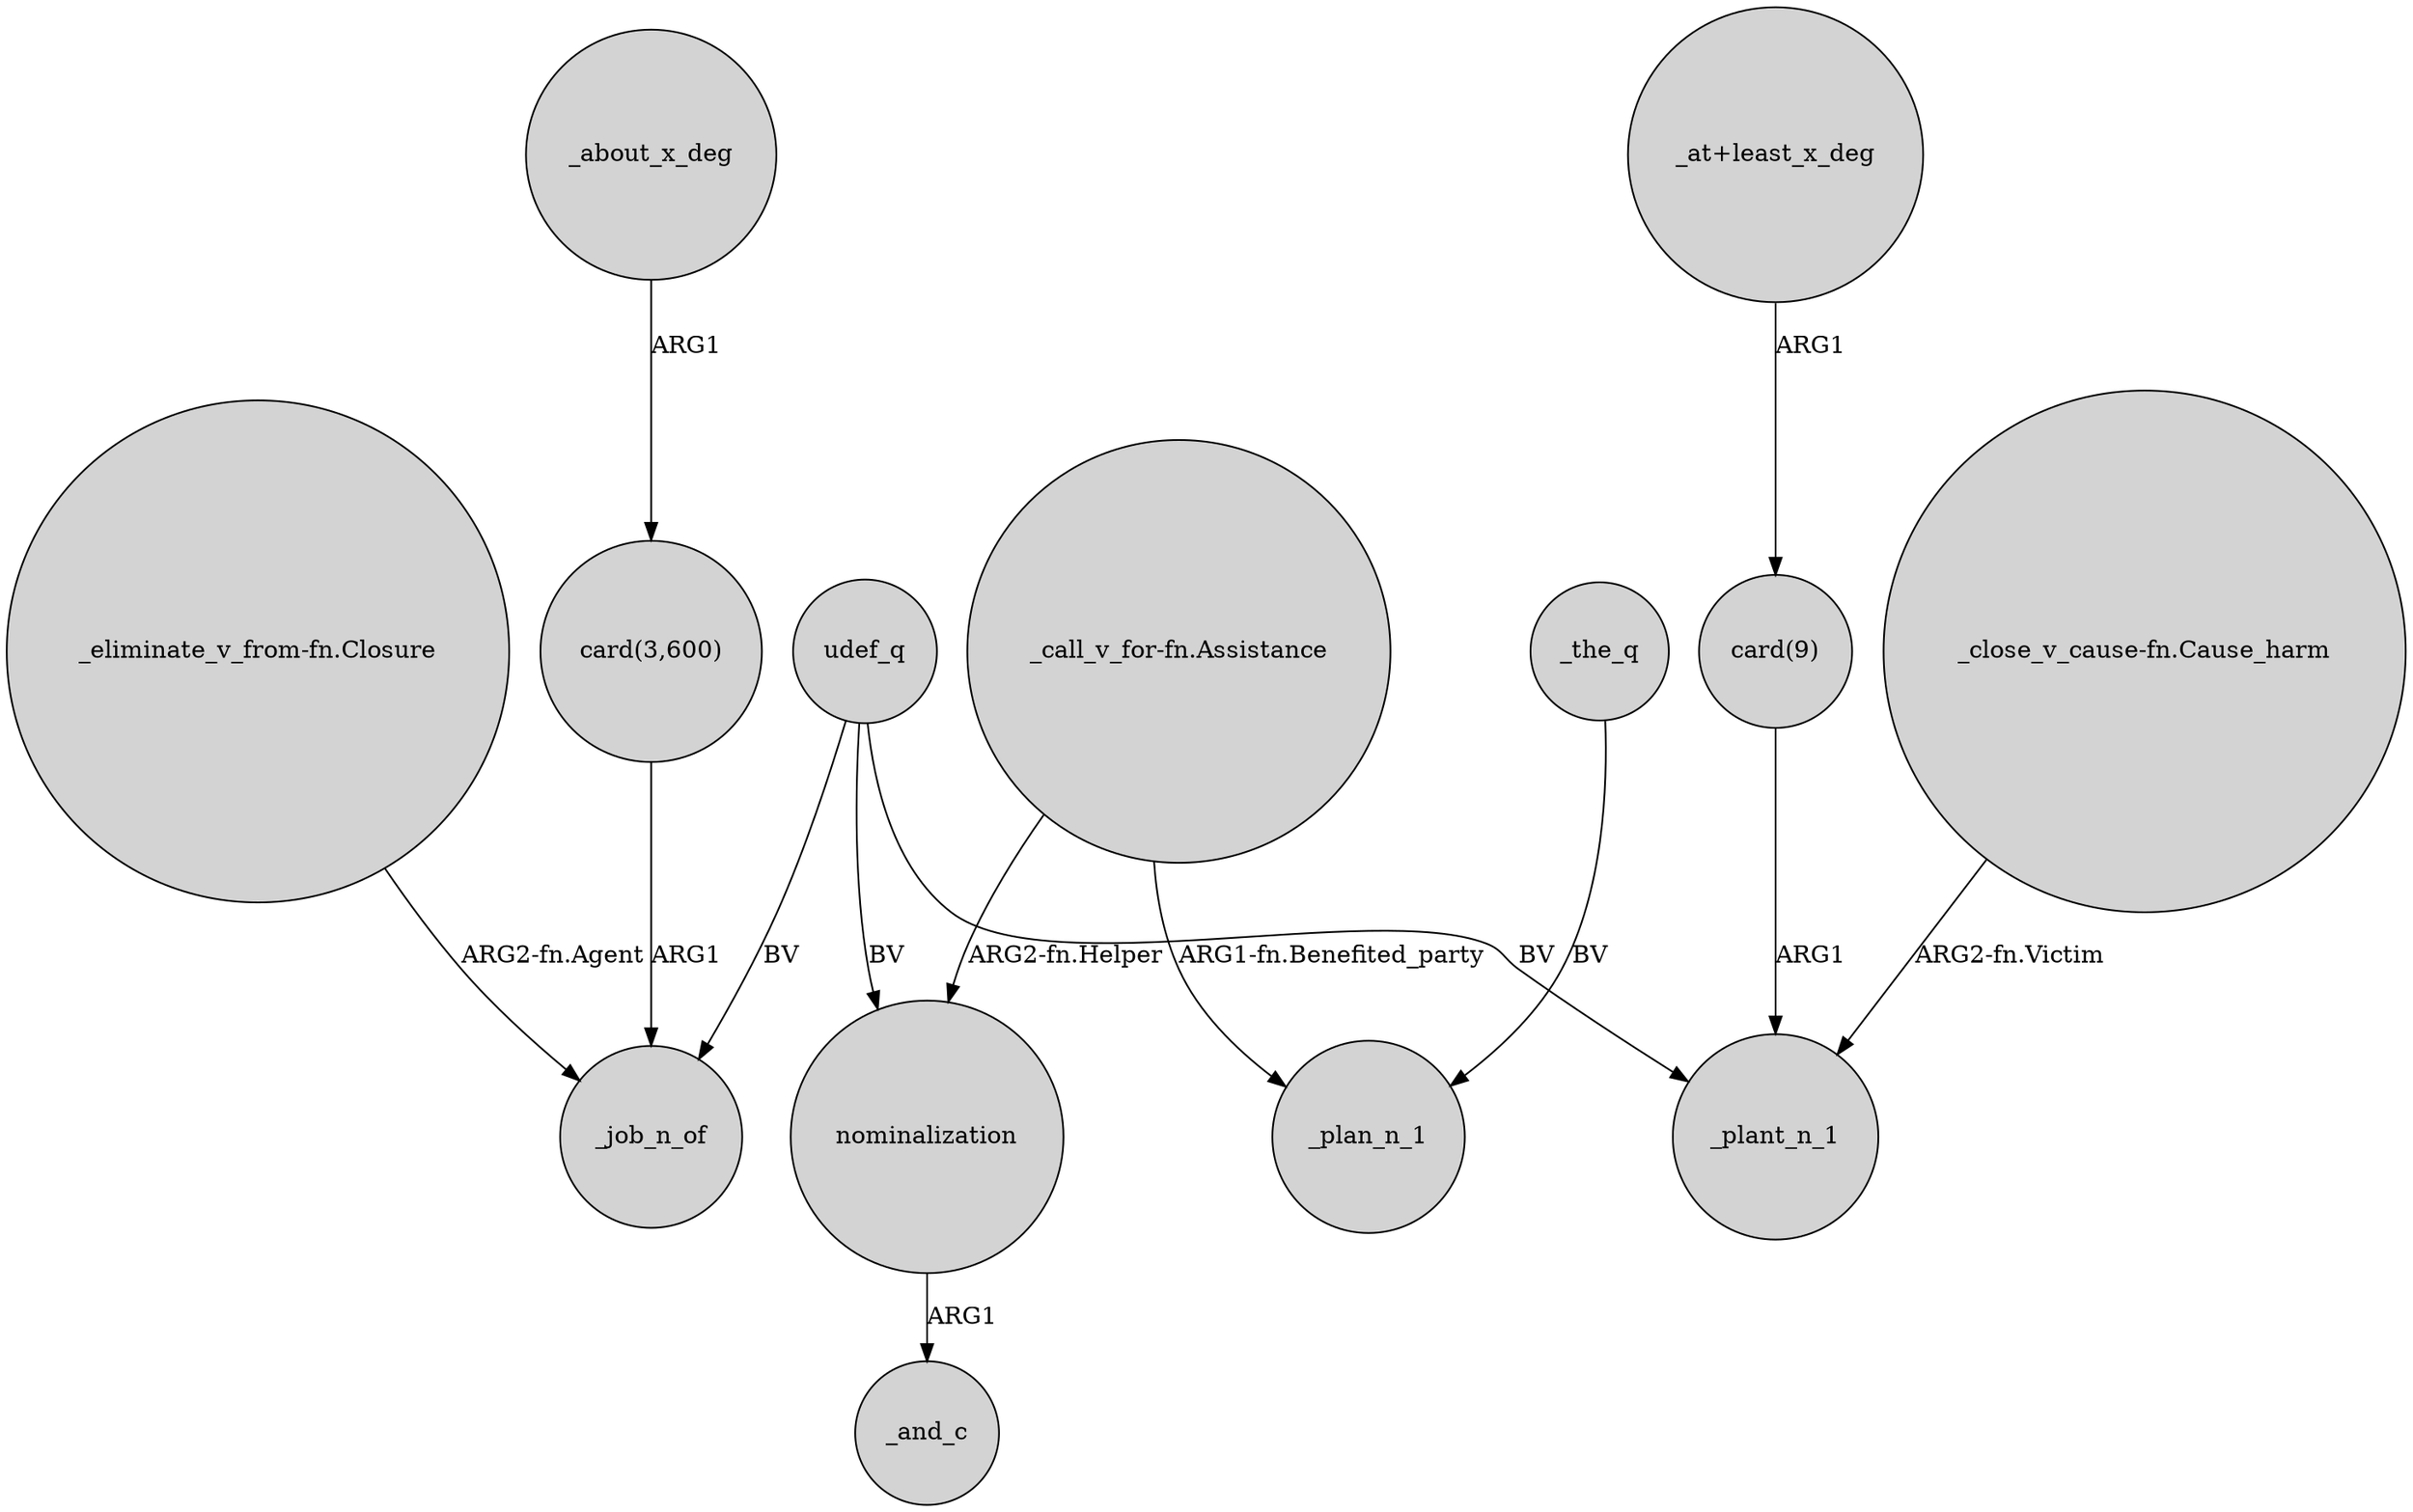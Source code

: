 digraph {
	node [shape=circle style=filled]
	udef_q -> _job_n_of [label=BV]
	_about_x_deg -> "card(3,600)" [label=ARG1]
	"_call_v_for-fn.Assistance" -> nominalization [label="ARG2-fn.Helper"]
	udef_q -> _plant_n_1 [label=BV]
	"card(3,600)" -> _job_n_of [label=ARG1]
	"_eliminate_v_from-fn.Closure" -> _job_n_of [label="ARG2-fn.Agent"]
	"card(9)" -> _plant_n_1 [label=ARG1]
	_the_q -> _plan_n_1 [label=BV]
	nominalization -> _and_c [label=ARG1]
	"_call_v_for-fn.Assistance" -> _plan_n_1 [label="ARG1-fn.Benefited_party"]
	"_close_v_cause-fn.Cause_harm" -> _plant_n_1 [label="ARG2-fn.Victim"]
	"_at+least_x_deg" -> "card(9)" [label=ARG1]
	udef_q -> nominalization [label=BV]
}
